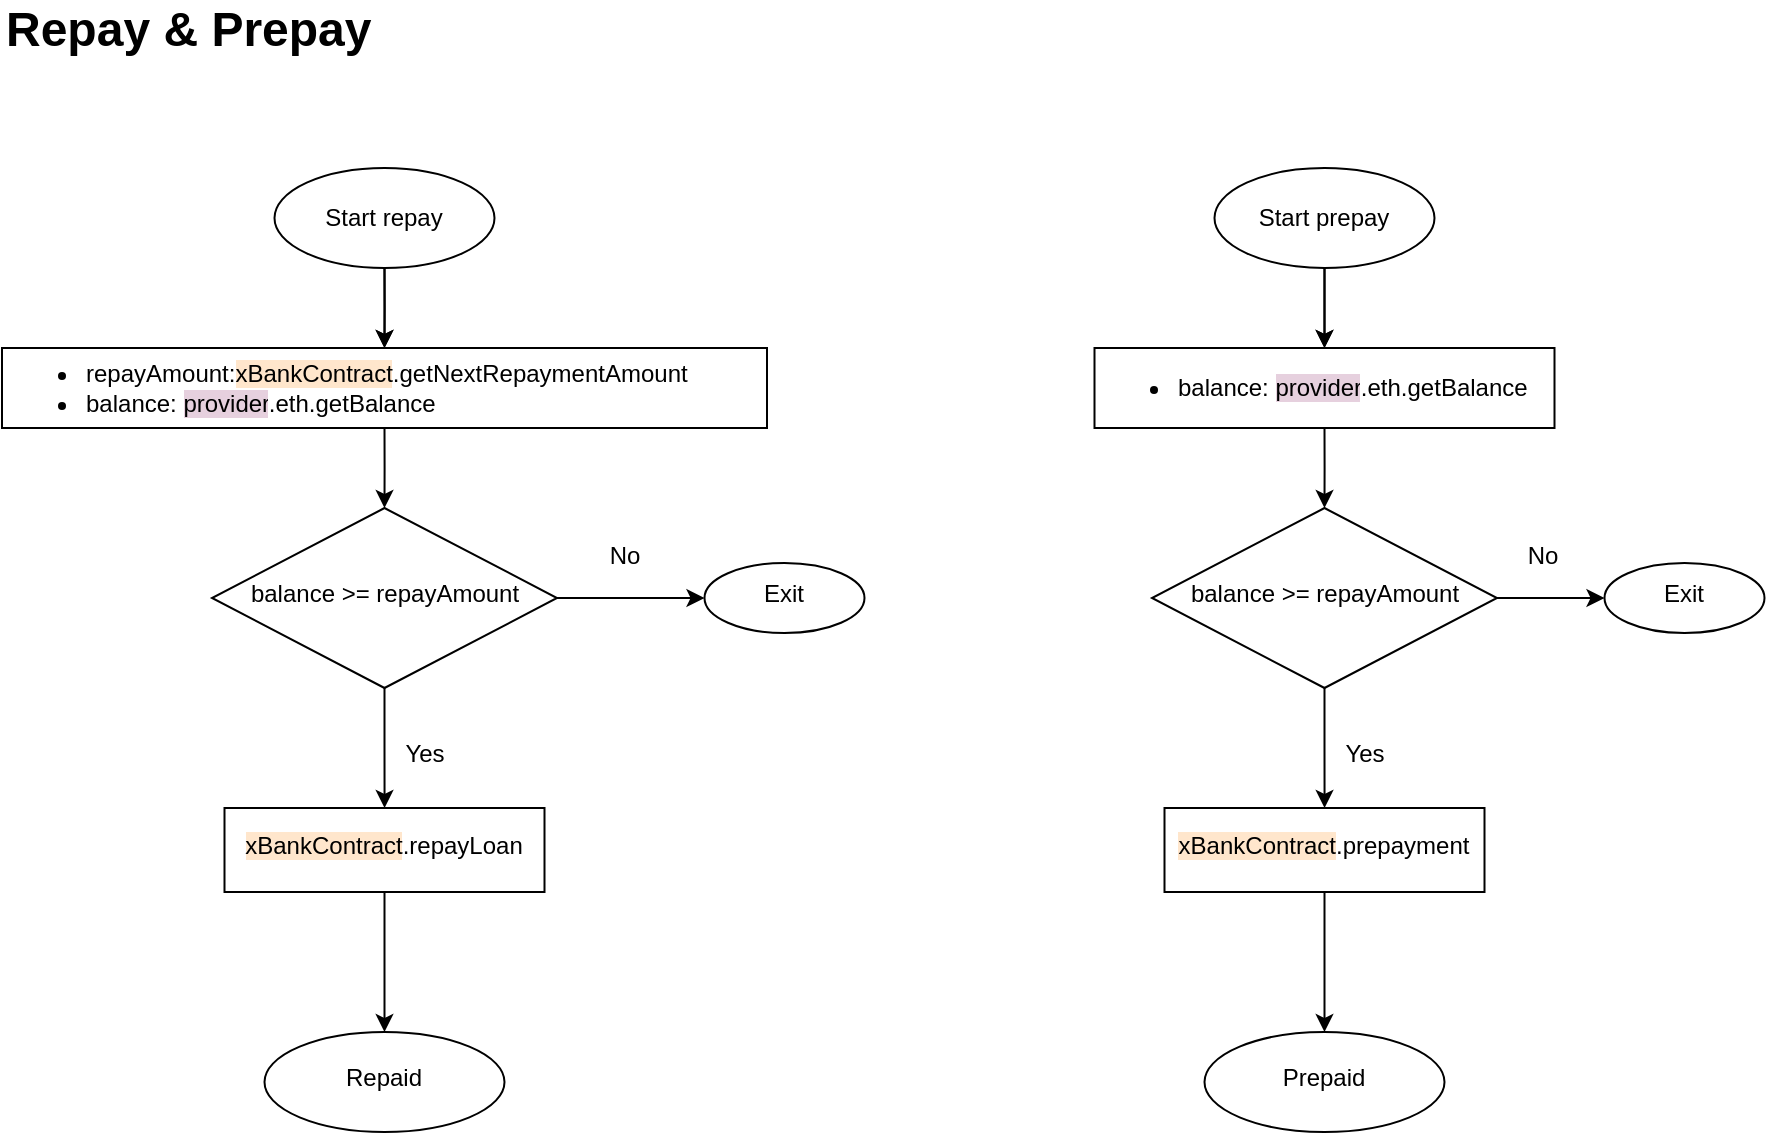 <mxfile version="21.5.0" type="github">
  <diagram id="C5RBs43oDa-KdzZeNtuy" name="Page-1">
    <mxGraphModel dx="1272" dy="3031" grid="1" gridSize="10" guides="1" tooltips="1" connect="1" arrows="1" fold="1" page="1" pageScale="1" pageWidth="827" pageHeight="1169" background="#ffffff" math="0" shadow="0">
      <root>
        <mxCell id="WIyWlLk6GJQsqaUBKTNV-0" />
        <mxCell id="WIyWlLk6GJQsqaUBKTNV-1" parent="WIyWlLk6GJQsqaUBKTNV-0" />
        <mxCell id="WIyWlLk6GJQsqaUBKTNV-3" value="&lt;ul&gt;&lt;li&gt;repayAmount:&lt;span style=&quot;background-color: rgb(255, 230, 204);&quot;&gt;xBankContract&lt;/span&gt;.getNextRepaymentAmount&lt;/li&gt;&lt;li&gt;balance: &lt;span style=&quot;background-color: rgb(230, 208, 222);&quot;&gt;provider&lt;/span&gt;&lt;span style=&quot;background-color: rgb(255, 255, 255);&quot;&gt;.eth.getBalance&amp;nbsp;&lt;/span&gt;&lt;/li&gt;&lt;/ul&gt;" style="rounded=0;whiteSpace=wrap;html=1;fontSize=12;glass=0;strokeWidth=1;shadow=0;align=left;" parent="WIyWlLk6GJQsqaUBKTNV-1" vertex="1">
          <mxGeometry x="60" y="-2146" width="382.5" height="40" as="geometry" />
        </mxCell>
        <mxCell id="i1JUAL5Z5OwXQQaXqIF1-14" value="" style="edgeStyle=orthogonalEdgeStyle;rounded=0;orthogonalLoop=1;jettySize=auto;html=1;" parent="WIyWlLk6GJQsqaUBKTNV-1" source="WIyWlLk6GJQsqaUBKTNV-6" edge="1">
          <mxGeometry relative="1" as="geometry">
            <mxPoint x="251.287" y="-1916" as="targetPoint" />
          </mxGeometry>
        </mxCell>
        <mxCell id="NE1OvjLQc3lijAqjyQFk-1" value="" style="edgeStyle=orthogonalEdgeStyle;rounded=0;orthogonalLoop=1;jettySize=auto;html=1;" parent="WIyWlLk6GJQsqaUBKTNV-1" source="WIyWlLk6GJQsqaUBKTNV-6" target="NE1OvjLQc3lijAqjyQFk-0" edge="1">
          <mxGeometry relative="1" as="geometry" />
        </mxCell>
        <mxCell id="WIyWlLk6GJQsqaUBKTNV-6" value="&lt;div style=&quot;line-height: 110%;&quot;&gt;balance &amp;gt;= repayAmount&lt;/div&gt;" style="rhombus;whiteSpace=wrap;html=1;shadow=0;fontFamily=Helvetica;fontSize=12;align=center;strokeWidth=1;spacing=6;spacingTop=-4;" parent="WIyWlLk6GJQsqaUBKTNV-1" vertex="1">
          <mxGeometry x="165" y="-2066" width="172.5" height="90" as="geometry" />
        </mxCell>
        <mxCell id="i1JUAL5Z5OwXQQaXqIF1-1" value="" style="edgeStyle=orthogonalEdgeStyle;rounded=0;orthogonalLoop=1;jettySize=auto;html=1;" parent="WIyWlLk6GJQsqaUBKTNV-1" source="i1JUAL5Z5OwXQQaXqIF1-0" target="WIyWlLk6GJQsqaUBKTNV-3" edge="1">
          <mxGeometry relative="1" as="geometry" />
        </mxCell>
        <mxCell id="i1JUAL5Z5OwXQQaXqIF1-2" value="" style="edgeStyle=orthogonalEdgeStyle;rounded=0;orthogonalLoop=1;jettySize=auto;html=1;" parent="WIyWlLk6GJQsqaUBKTNV-1" source="i1JUAL5Z5OwXQQaXqIF1-0" target="WIyWlLk6GJQsqaUBKTNV-3" edge="1">
          <mxGeometry relative="1" as="geometry" />
        </mxCell>
        <mxCell id="i1JUAL5Z5OwXQQaXqIF1-0" value="Start repay" style="ellipse;whiteSpace=wrap;html=1;" parent="WIyWlLk6GJQsqaUBKTNV-1" vertex="1">
          <mxGeometry x="196.25" y="-2236" width="110" height="50" as="geometry" />
        </mxCell>
        <mxCell id="i1JUAL5Z5OwXQQaXqIF1-32" value="" style="edgeStyle=orthogonalEdgeStyle;rounded=0;orthogonalLoop=1;jettySize=auto;html=1;" parent="WIyWlLk6GJQsqaUBKTNV-1" source="i1JUAL5Z5OwXQQaXqIF1-21" target="i1JUAL5Z5OwXQQaXqIF1-31" edge="1">
          <mxGeometry relative="1" as="geometry" />
        </mxCell>
        <mxCell id="i1JUAL5Z5OwXQQaXqIF1-21" value="&lt;span style=&quot;background-color: rgb(255, 230, 204);&quot;&gt;xBankContract&lt;/span&gt;.repayLoan" style="whiteSpace=wrap;html=1;shadow=0;strokeWidth=1;spacing=6;spacingTop=-4;" parent="WIyWlLk6GJQsqaUBKTNV-1" vertex="1">
          <mxGeometry x="171.25" y="-1916" width="160" height="42" as="geometry" />
        </mxCell>
        <mxCell id="i1JUAL5Z5OwXQQaXqIF1-31" value="Repaid" style="ellipse;whiteSpace=wrap;html=1;shadow=0;strokeWidth=1;spacing=6;spacingTop=-4;" parent="WIyWlLk6GJQsqaUBKTNV-1" vertex="1">
          <mxGeometry x="191.25" y="-1804" width="120" height="50" as="geometry" />
        </mxCell>
        <mxCell id="i1JUAL5Z5OwXQQaXqIF1-38" value="" style="edgeStyle=orthogonalEdgeStyle;rounded=0;orthogonalLoop=1;jettySize=auto;html=1;exitX=0.5;exitY=1;exitDx=0;exitDy=0;" parent="WIyWlLk6GJQsqaUBKTNV-1" source="WIyWlLk6GJQsqaUBKTNV-3" target="WIyWlLk6GJQsqaUBKTNV-6" edge="1">
          <mxGeometry relative="1" as="geometry">
            <mxPoint x="251.25" y="-2027" as="sourcePoint" />
            <Array as="points" />
          </mxGeometry>
        </mxCell>
        <mxCell id="NE1OvjLQc3lijAqjyQFk-0" value="Exit" style="ellipse;whiteSpace=wrap;html=1;shadow=0;strokeWidth=1;spacing=6;spacingTop=-4;" parent="WIyWlLk6GJQsqaUBKTNV-1" vertex="1">
          <mxGeometry x="411.25" y="-2038.5" width="80" height="35" as="geometry" />
        </mxCell>
        <mxCell id="NE1OvjLQc3lijAqjyQFk-2" value="No" style="text;html=1;align=center;verticalAlign=middle;resizable=0;points=[];autosize=1;strokeColor=none;fillColor=none;" parent="WIyWlLk6GJQsqaUBKTNV-1" vertex="1">
          <mxGeometry x="351.25" y="-2057" width="40" height="30" as="geometry" />
        </mxCell>
        <mxCell id="NE1OvjLQc3lijAqjyQFk-3" value="Yes" style="text;html=1;align=center;verticalAlign=middle;resizable=0;points=[];autosize=1;strokeColor=none;fillColor=none;" parent="WIyWlLk6GJQsqaUBKTNV-1" vertex="1">
          <mxGeometry x="251.25" y="-1958" width="40" height="30" as="geometry" />
        </mxCell>
        <mxCell id="NE1OvjLQc3lijAqjyQFk-4" value="&lt;ul&gt;&lt;li&gt;balance: &lt;span style=&quot;background-color: rgb(230, 208, 222);&quot;&gt;provider&lt;/span&gt;&lt;span style=&quot;background-color: rgb(255, 255, 255);&quot;&gt;.eth.getBalance&amp;nbsp;&lt;/span&gt;&lt;/li&gt;&lt;/ul&gt;" style="rounded=0;whiteSpace=wrap;html=1;fontSize=12;glass=0;strokeWidth=1;shadow=0;align=left;" parent="WIyWlLk6GJQsqaUBKTNV-1" vertex="1">
          <mxGeometry x="606.25" y="-2146" width="230" height="40" as="geometry" />
        </mxCell>
        <mxCell id="NE1OvjLQc3lijAqjyQFk-5" value="" style="edgeStyle=orthogonalEdgeStyle;rounded=0;orthogonalLoop=1;jettySize=auto;html=1;" parent="WIyWlLk6GJQsqaUBKTNV-1" source="NE1OvjLQc3lijAqjyQFk-7" edge="1">
          <mxGeometry relative="1" as="geometry">
            <mxPoint x="721.287" y="-1916" as="targetPoint" />
          </mxGeometry>
        </mxCell>
        <mxCell id="NE1OvjLQc3lijAqjyQFk-6" value="" style="edgeStyle=orthogonalEdgeStyle;rounded=0;orthogonalLoop=1;jettySize=auto;html=1;" parent="WIyWlLk6GJQsqaUBKTNV-1" source="NE1OvjLQc3lijAqjyQFk-7" target="NE1OvjLQc3lijAqjyQFk-15" edge="1">
          <mxGeometry relative="1" as="geometry" />
        </mxCell>
        <mxCell id="NE1OvjLQc3lijAqjyQFk-7" value="&lt;div style=&quot;line-height: 110%;&quot;&gt;balance &amp;gt;= repayAmount&lt;/div&gt;" style="rhombus;whiteSpace=wrap;html=1;shadow=0;fontFamily=Helvetica;fontSize=12;align=center;strokeWidth=1;spacing=6;spacingTop=-4;" parent="WIyWlLk6GJQsqaUBKTNV-1" vertex="1">
          <mxGeometry x="635" y="-2066" width="172.5" height="90" as="geometry" />
        </mxCell>
        <mxCell id="NE1OvjLQc3lijAqjyQFk-8" value="" style="edgeStyle=orthogonalEdgeStyle;rounded=0;orthogonalLoop=1;jettySize=auto;html=1;" parent="WIyWlLk6GJQsqaUBKTNV-1" source="NE1OvjLQc3lijAqjyQFk-10" target="NE1OvjLQc3lijAqjyQFk-4" edge="1">
          <mxGeometry relative="1" as="geometry" />
        </mxCell>
        <mxCell id="NE1OvjLQc3lijAqjyQFk-9" value="" style="edgeStyle=orthogonalEdgeStyle;rounded=0;orthogonalLoop=1;jettySize=auto;html=1;" parent="WIyWlLk6GJQsqaUBKTNV-1" source="NE1OvjLQc3lijAqjyQFk-10" target="NE1OvjLQc3lijAqjyQFk-4" edge="1">
          <mxGeometry relative="1" as="geometry" />
        </mxCell>
        <mxCell id="NE1OvjLQc3lijAqjyQFk-10" value="Start prepay" style="ellipse;whiteSpace=wrap;html=1;" parent="WIyWlLk6GJQsqaUBKTNV-1" vertex="1">
          <mxGeometry x="666.25" y="-2236" width="110" height="50" as="geometry" />
        </mxCell>
        <mxCell id="NE1OvjLQc3lijAqjyQFk-11" value="" style="edgeStyle=orthogonalEdgeStyle;rounded=0;orthogonalLoop=1;jettySize=auto;html=1;" parent="WIyWlLk6GJQsqaUBKTNV-1" source="NE1OvjLQc3lijAqjyQFk-12" target="NE1OvjLQc3lijAqjyQFk-13" edge="1">
          <mxGeometry relative="1" as="geometry" />
        </mxCell>
        <mxCell id="NE1OvjLQc3lijAqjyQFk-12" value="&lt;span style=&quot;background-color: rgb(255, 230, 204);&quot;&gt;xBankContract&lt;/span&gt;.prepayment" style="whiteSpace=wrap;html=1;shadow=0;strokeWidth=1;spacing=6;spacingTop=-4;" parent="WIyWlLk6GJQsqaUBKTNV-1" vertex="1">
          <mxGeometry x="641.25" y="-1916" width="160" height="42" as="geometry" />
        </mxCell>
        <mxCell id="NE1OvjLQc3lijAqjyQFk-13" value="Prepaid" style="ellipse;whiteSpace=wrap;html=1;shadow=0;strokeWidth=1;spacing=6;spacingTop=-4;" parent="WIyWlLk6GJQsqaUBKTNV-1" vertex="1">
          <mxGeometry x="661.25" y="-1804" width="120" height="50" as="geometry" />
        </mxCell>
        <mxCell id="NE1OvjLQc3lijAqjyQFk-14" value="" style="edgeStyle=orthogonalEdgeStyle;rounded=0;orthogonalLoop=1;jettySize=auto;html=1;exitX=0.5;exitY=1;exitDx=0;exitDy=0;" parent="WIyWlLk6GJQsqaUBKTNV-1" source="NE1OvjLQc3lijAqjyQFk-4" target="NE1OvjLQc3lijAqjyQFk-7" edge="1">
          <mxGeometry relative="1" as="geometry">
            <mxPoint x="721.25" y="-2027" as="sourcePoint" />
            <Array as="points" />
          </mxGeometry>
        </mxCell>
        <mxCell id="NE1OvjLQc3lijAqjyQFk-15" value="Exit" style="ellipse;whiteSpace=wrap;html=1;shadow=0;strokeWidth=1;spacing=6;spacingTop=-4;" parent="WIyWlLk6GJQsqaUBKTNV-1" vertex="1">
          <mxGeometry x="861.25" y="-2038.5" width="80" height="35" as="geometry" />
        </mxCell>
        <mxCell id="NE1OvjLQc3lijAqjyQFk-16" value="No" style="text;html=1;align=center;verticalAlign=middle;resizable=0;points=[];autosize=1;strokeColor=none;fillColor=none;" parent="WIyWlLk6GJQsqaUBKTNV-1" vertex="1">
          <mxGeometry x="810.25" y="-2057" width="40" height="30" as="geometry" />
        </mxCell>
        <mxCell id="NE1OvjLQc3lijAqjyQFk-17" value="Yes" style="text;html=1;align=center;verticalAlign=middle;resizable=0;points=[];autosize=1;strokeColor=none;fillColor=none;" parent="WIyWlLk6GJQsqaUBKTNV-1" vertex="1">
          <mxGeometry x="721.25" y="-1958" width="40" height="30" as="geometry" />
        </mxCell>
        <mxCell id="FKdBig-l_F5ITFBmOCsf-0" value="Repay &amp;amp; Prepay" style="text;html=1;align=left;verticalAlign=middle;whiteSpace=wrap;rounded=0;fontStyle=1;fontSize=24;" vertex="1" parent="WIyWlLk6GJQsqaUBKTNV-1">
          <mxGeometry x="60" y="-2320" width="250" height="30" as="geometry" />
        </mxCell>
      </root>
    </mxGraphModel>
  </diagram>
</mxfile>
